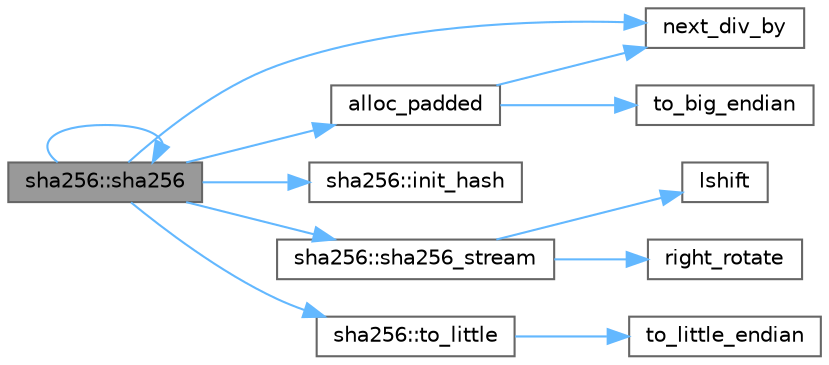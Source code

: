 digraph "sha256::sha256"
{
 // INTERACTIVE_SVG=YES
 // LATEX_PDF_SIZE
  bgcolor="transparent";
  edge [fontname=Helvetica,fontsize=10,labelfontname=Helvetica,labelfontsize=10];
  node [fontname=Helvetica,fontsize=10,shape=box,height=0.2,width=0.4];
  rankdir="LR";
  Node1 [id="Node000001",label="sha256::sha256",height=0.2,width=0.4,color="gray40", fillcolor="grey60", style="filled", fontcolor="black",tooltip="Return SHA256 hash."];
  Node1 -> Node2 [id="edge1_Node000001_Node000002",color="steelblue1",style="solid",tooltip=" "];
  Node2 [id="Node000002",label="alloc_padded",height=0.2,width=0.4,color="grey40", fillcolor="white", style="filled",URL="$group__Hash__Utility.html#ga2343e55717412f96eec191b9fddb7e29",tooltip="Allocate buffer of correct size for computing hash code."];
  Node2 -> Node3 [id="edge2_Node000002_Node000003",color="steelblue1",style="solid",tooltip=" "];
  Node3 [id="Node000003",label="next_div_by",height=0.2,width=0.4,color="grey40", fillcolor="white", style="filled",URL="$group__Hash__Utility.html#ga2f56d7c5d4d0a61f36bdafd0abd32191",tooltip="Return next number evenly divisible by specified number."];
  Node2 -> Node4 [id="edge3_Node000002_Node000004",color="steelblue1",style="solid",tooltip=" "];
  Node4 [id="Node000004",label="to_big_endian",height=0.2,width=0.4,color="grey40", fillcolor="white", style="filled",URL="$group__Hash__Utility.html#gac77df34e18fbd8a9ae82a50cf65d6cf4",tooltip="Convert number from little endian to big endian."];
  Node1 -> Node5 [id="edge4_Node000001_Node000005",color="steelblue1",style="solid",tooltip=" "];
  Node5 [id="Node000005",label="sha256::init_hash",height=0.2,width=0.4,color="grey40", fillcolor="white", style="filled",URL="$group__Hash.html#gac47f6dba748c8b9093b1b2dff14a0be3",tooltip="Initialize SHA256 hash."];
  Node1 -> Node3 [id="edge5_Node000001_Node000003",color="steelblue1",style="solid",tooltip=" "];
  Node1 -> Node1 [id="edge6_Node000001_Node000001",color="steelblue1",style="solid",tooltip=" "];
  Node1 -> Node6 [id="edge7_Node000001_Node000006",color="steelblue1",style="solid",tooltip=" "];
  Node6 [id="Node000006",label="sha256::sha256_stream",height=0.2,width=0.4,color="grey40", fillcolor="white", style="filled",URL="$group__Hash.html#ga21b0412f8de5402ca9424fb129f51d5f",tooltip="Compute SHA256 hash, updating hash value at every invocation."];
  Node6 -> Node7 [id="edge8_Node000006_Node000007",color="steelblue1",style="solid",tooltip=" "];
  Node7 [id="Node000007",label="lshift",height=0.2,width=0.4,color="grey40", fillcolor="white", style="filled",URL="$group__Hash__Utility.html#ga78ae03271cd4536e0d22219cf9ce294a",tooltip="Left shift of unsigned 8 bit int and conversion to 32 bit."];
  Node6 -> Node8 [id="edge9_Node000006_Node000008",color="steelblue1",style="solid",tooltip=" "];
  Node8 [id="Node000008",label="right_rotate",height=0.2,width=0.4,color="grey40", fillcolor="white", style="filled",URL="$group__Hash__Utility.html#gaec0ea9d7fd1557b10a283c3b3b474889",tooltip="Right rotate bits of 32 bit integer numbers."];
  Node1 -> Node9 [id="edge10_Node000001_Node000009",color="steelblue1",style="solid",tooltip=" "];
  Node9 [id="Node000009",label="sha256::to_little",height=0.2,width=0.4,color="grey40", fillcolor="white", style="filled",URL="$group__Hash.html#ga3175ec2f1104e9fd94349074ddc9d7d1",tooltip="Convert hash value to little endian."];
  Node9 -> Node10 [id="edge11_Node000009_Node000010",color="steelblue1",style="solid",tooltip=" "];
  Node10 [id="Node000010",label="to_little_endian",height=0.2,width=0.4,color="grey40", fillcolor="white", style="filled",URL="$group__Hash__Utility.html#gaaea301b59a68d5bb6ea05216b80fa47c",tooltip="Convert from big endian to little endian."];
}
